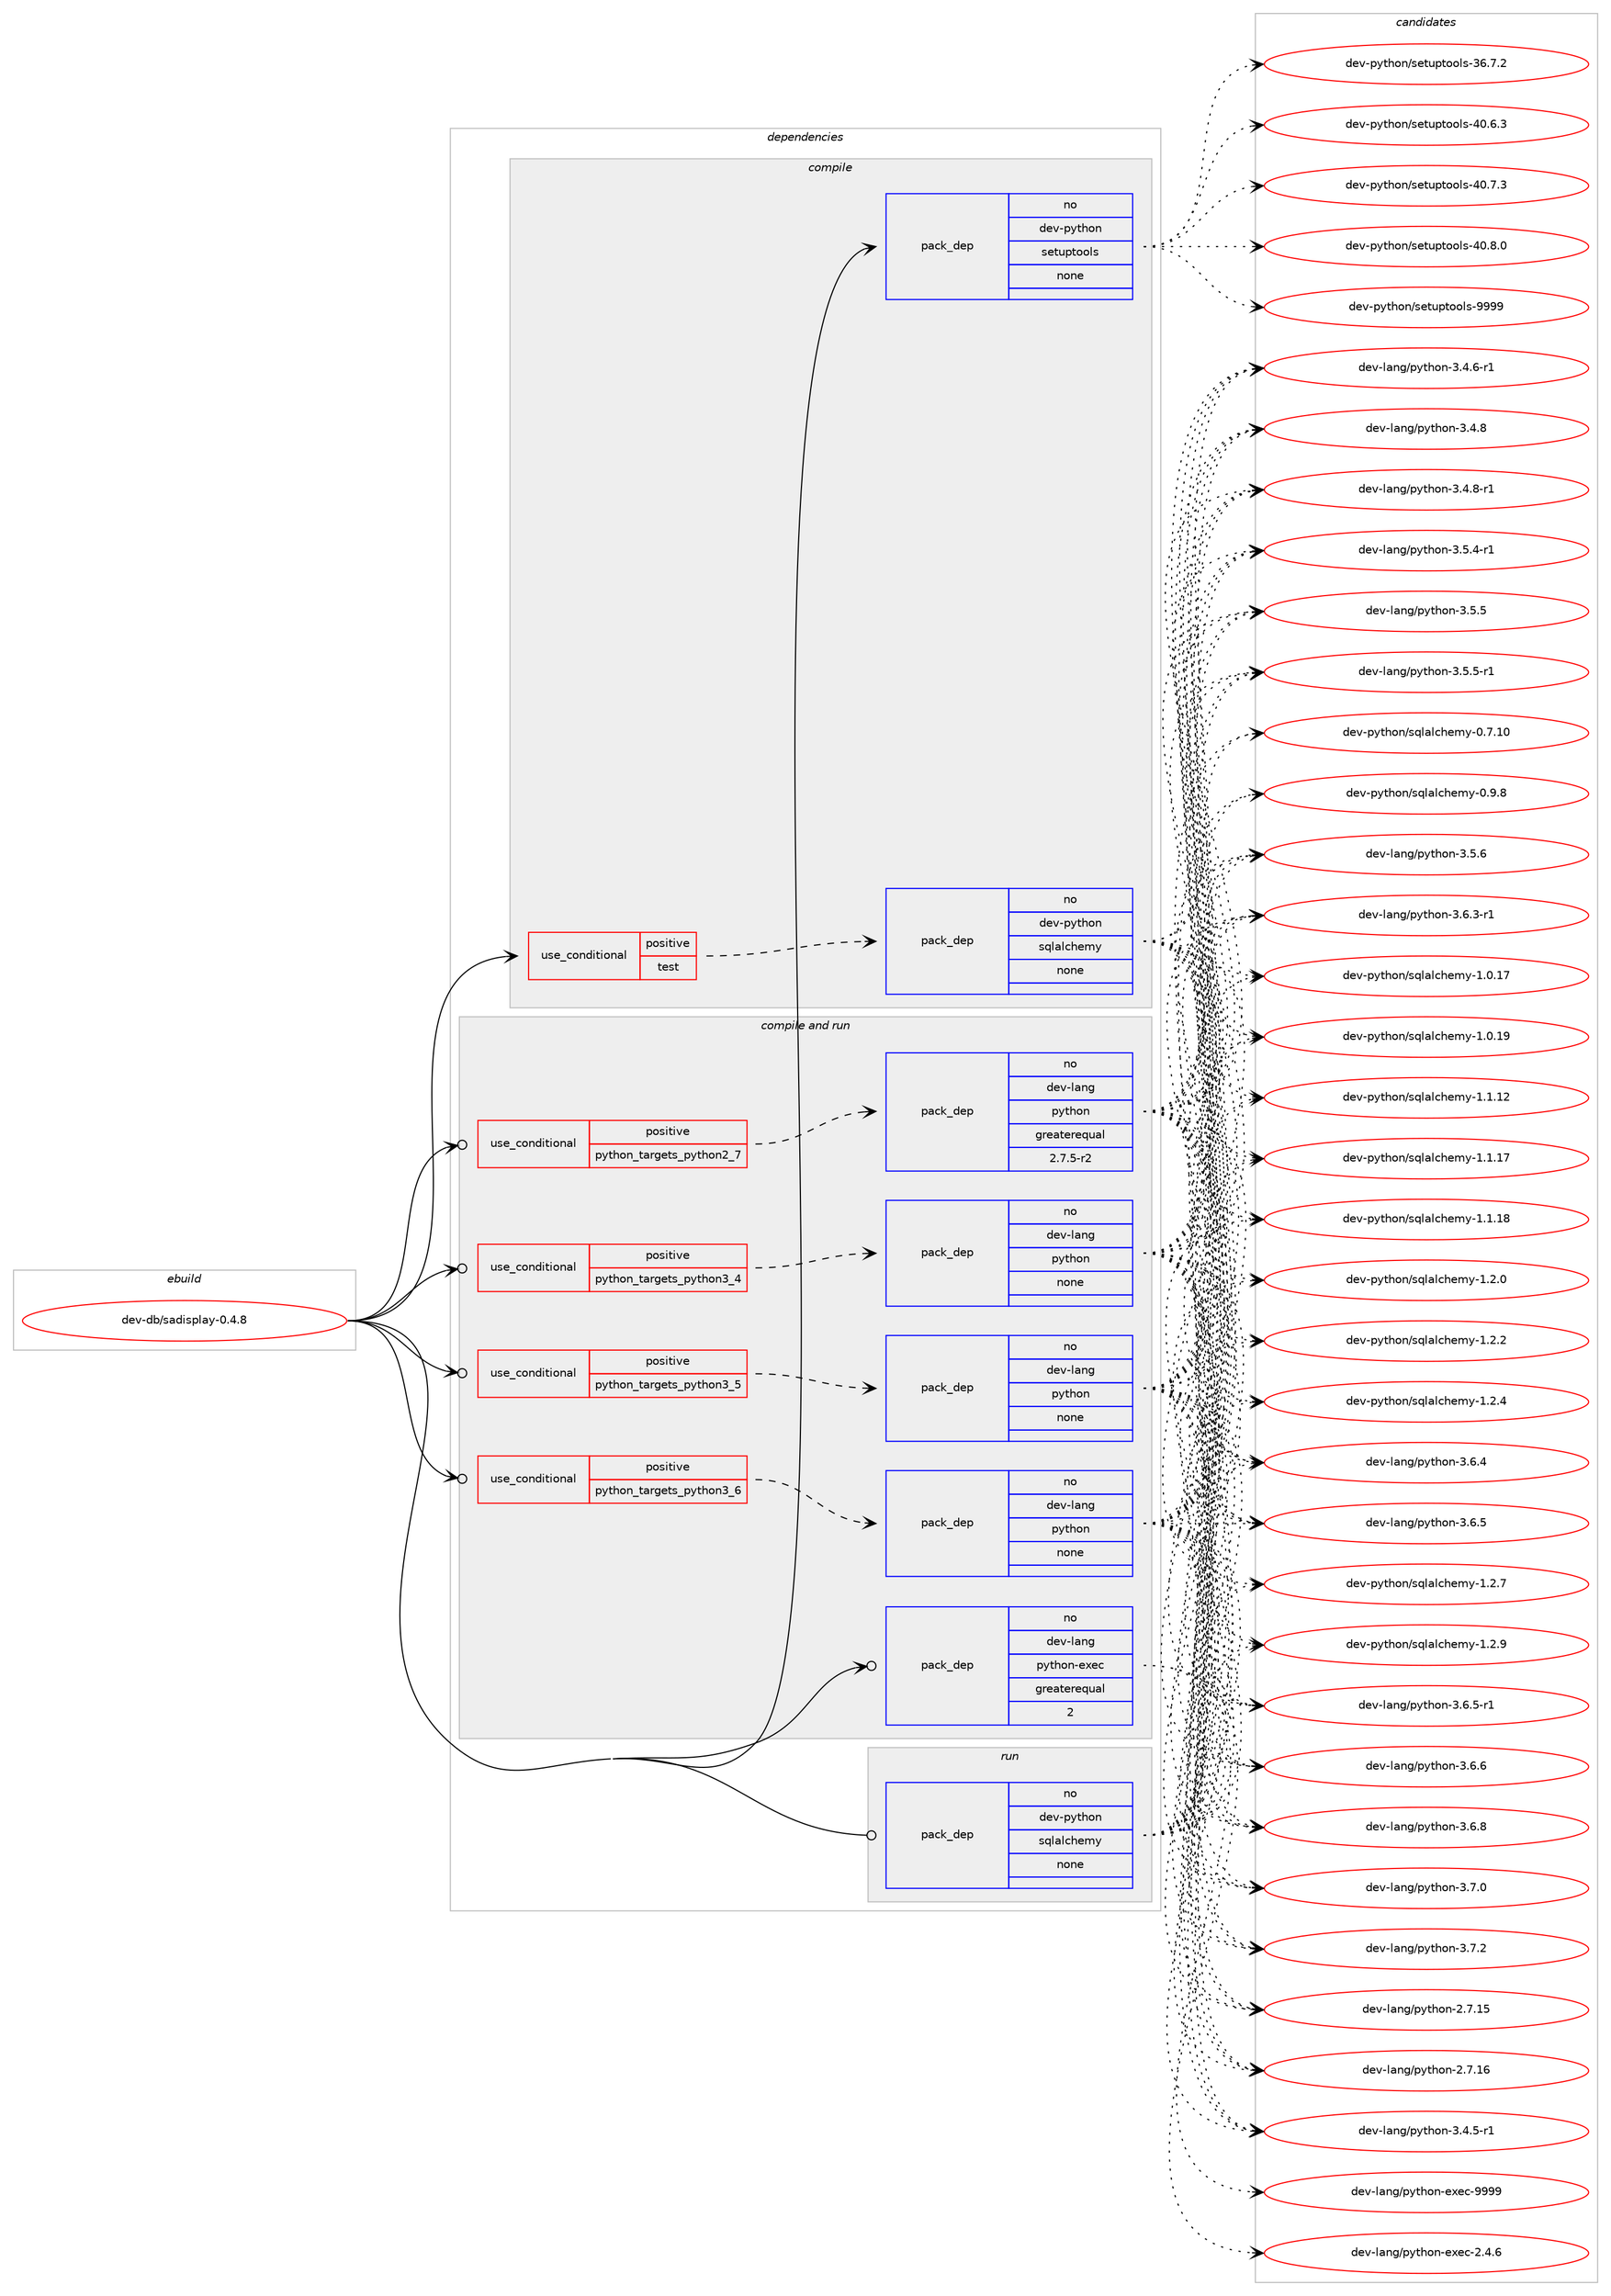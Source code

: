 digraph prolog {

# *************
# Graph options
# *************

newrank=true;
concentrate=true;
compound=true;
graph [rankdir=LR,fontname=Helvetica,fontsize=10,ranksep=1.5];#, ranksep=2.5, nodesep=0.2];
edge  [arrowhead=vee];
node  [fontname=Helvetica,fontsize=10];

# **********
# The ebuild
# **********

subgraph cluster_leftcol {
color=gray;
rank=same;
label=<<i>ebuild</i>>;
id [label="dev-db/sadisplay-0.4.8", color=red, width=4, href="../dev-db/sadisplay-0.4.8.svg"];
}

# ****************
# The dependencies
# ****************

subgraph cluster_midcol {
color=gray;
label=<<i>dependencies</i>>;
subgraph cluster_compile {
fillcolor="#eeeeee";
style=filled;
label=<<i>compile</i>>;
subgraph cond358050 {
dependency1322794 [label=<<TABLE BORDER="0" CELLBORDER="1" CELLSPACING="0" CELLPADDING="4"><TR><TD ROWSPAN="3" CELLPADDING="10">use_conditional</TD></TR><TR><TD>positive</TD></TR><TR><TD>test</TD></TR></TABLE>>, shape=none, color=red];
subgraph pack943762 {
dependency1322795 [label=<<TABLE BORDER="0" CELLBORDER="1" CELLSPACING="0" CELLPADDING="4" WIDTH="220"><TR><TD ROWSPAN="6" CELLPADDING="30">pack_dep</TD></TR><TR><TD WIDTH="110">no</TD></TR><TR><TD>dev-python</TD></TR><TR><TD>sqlalchemy</TD></TR><TR><TD>none</TD></TR><TR><TD></TD></TR></TABLE>>, shape=none, color=blue];
}
dependency1322794:e -> dependency1322795:w [weight=20,style="dashed",arrowhead="vee"];
}
id:e -> dependency1322794:w [weight=20,style="solid",arrowhead="vee"];
subgraph pack943763 {
dependency1322796 [label=<<TABLE BORDER="0" CELLBORDER="1" CELLSPACING="0" CELLPADDING="4" WIDTH="220"><TR><TD ROWSPAN="6" CELLPADDING="30">pack_dep</TD></TR><TR><TD WIDTH="110">no</TD></TR><TR><TD>dev-python</TD></TR><TR><TD>setuptools</TD></TR><TR><TD>none</TD></TR><TR><TD></TD></TR></TABLE>>, shape=none, color=blue];
}
id:e -> dependency1322796:w [weight=20,style="solid",arrowhead="vee"];
}
subgraph cluster_compileandrun {
fillcolor="#eeeeee";
style=filled;
label=<<i>compile and run</i>>;
subgraph cond358051 {
dependency1322797 [label=<<TABLE BORDER="0" CELLBORDER="1" CELLSPACING="0" CELLPADDING="4"><TR><TD ROWSPAN="3" CELLPADDING="10">use_conditional</TD></TR><TR><TD>positive</TD></TR><TR><TD>python_targets_python2_7</TD></TR></TABLE>>, shape=none, color=red];
subgraph pack943764 {
dependency1322798 [label=<<TABLE BORDER="0" CELLBORDER="1" CELLSPACING="0" CELLPADDING="4" WIDTH="220"><TR><TD ROWSPAN="6" CELLPADDING="30">pack_dep</TD></TR><TR><TD WIDTH="110">no</TD></TR><TR><TD>dev-lang</TD></TR><TR><TD>python</TD></TR><TR><TD>greaterequal</TD></TR><TR><TD>2.7.5-r2</TD></TR></TABLE>>, shape=none, color=blue];
}
dependency1322797:e -> dependency1322798:w [weight=20,style="dashed",arrowhead="vee"];
}
id:e -> dependency1322797:w [weight=20,style="solid",arrowhead="odotvee"];
subgraph cond358052 {
dependency1322799 [label=<<TABLE BORDER="0" CELLBORDER="1" CELLSPACING="0" CELLPADDING="4"><TR><TD ROWSPAN="3" CELLPADDING="10">use_conditional</TD></TR><TR><TD>positive</TD></TR><TR><TD>python_targets_python3_4</TD></TR></TABLE>>, shape=none, color=red];
subgraph pack943765 {
dependency1322800 [label=<<TABLE BORDER="0" CELLBORDER="1" CELLSPACING="0" CELLPADDING="4" WIDTH="220"><TR><TD ROWSPAN="6" CELLPADDING="30">pack_dep</TD></TR><TR><TD WIDTH="110">no</TD></TR><TR><TD>dev-lang</TD></TR><TR><TD>python</TD></TR><TR><TD>none</TD></TR><TR><TD></TD></TR></TABLE>>, shape=none, color=blue];
}
dependency1322799:e -> dependency1322800:w [weight=20,style="dashed",arrowhead="vee"];
}
id:e -> dependency1322799:w [weight=20,style="solid",arrowhead="odotvee"];
subgraph cond358053 {
dependency1322801 [label=<<TABLE BORDER="0" CELLBORDER="1" CELLSPACING="0" CELLPADDING="4"><TR><TD ROWSPAN="3" CELLPADDING="10">use_conditional</TD></TR><TR><TD>positive</TD></TR><TR><TD>python_targets_python3_5</TD></TR></TABLE>>, shape=none, color=red];
subgraph pack943766 {
dependency1322802 [label=<<TABLE BORDER="0" CELLBORDER="1" CELLSPACING="0" CELLPADDING="4" WIDTH="220"><TR><TD ROWSPAN="6" CELLPADDING="30">pack_dep</TD></TR><TR><TD WIDTH="110">no</TD></TR><TR><TD>dev-lang</TD></TR><TR><TD>python</TD></TR><TR><TD>none</TD></TR><TR><TD></TD></TR></TABLE>>, shape=none, color=blue];
}
dependency1322801:e -> dependency1322802:w [weight=20,style="dashed",arrowhead="vee"];
}
id:e -> dependency1322801:w [weight=20,style="solid",arrowhead="odotvee"];
subgraph cond358054 {
dependency1322803 [label=<<TABLE BORDER="0" CELLBORDER="1" CELLSPACING="0" CELLPADDING="4"><TR><TD ROWSPAN="3" CELLPADDING="10">use_conditional</TD></TR><TR><TD>positive</TD></TR><TR><TD>python_targets_python3_6</TD></TR></TABLE>>, shape=none, color=red];
subgraph pack943767 {
dependency1322804 [label=<<TABLE BORDER="0" CELLBORDER="1" CELLSPACING="0" CELLPADDING="4" WIDTH="220"><TR><TD ROWSPAN="6" CELLPADDING="30">pack_dep</TD></TR><TR><TD WIDTH="110">no</TD></TR><TR><TD>dev-lang</TD></TR><TR><TD>python</TD></TR><TR><TD>none</TD></TR><TR><TD></TD></TR></TABLE>>, shape=none, color=blue];
}
dependency1322803:e -> dependency1322804:w [weight=20,style="dashed",arrowhead="vee"];
}
id:e -> dependency1322803:w [weight=20,style="solid",arrowhead="odotvee"];
subgraph pack943768 {
dependency1322805 [label=<<TABLE BORDER="0" CELLBORDER="1" CELLSPACING="0" CELLPADDING="4" WIDTH="220"><TR><TD ROWSPAN="6" CELLPADDING="30">pack_dep</TD></TR><TR><TD WIDTH="110">no</TD></TR><TR><TD>dev-lang</TD></TR><TR><TD>python-exec</TD></TR><TR><TD>greaterequal</TD></TR><TR><TD>2</TD></TR></TABLE>>, shape=none, color=blue];
}
id:e -> dependency1322805:w [weight=20,style="solid",arrowhead="odotvee"];
}
subgraph cluster_run {
fillcolor="#eeeeee";
style=filled;
label=<<i>run</i>>;
subgraph pack943769 {
dependency1322806 [label=<<TABLE BORDER="0" CELLBORDER="1" CELLSPACING="0" CELLPADDING="4" WIDTH="220"><TR><TD ROWSPAN="6" CELLPADDING="30">pack_dep</TD></TR><TR><TD WIDTH="110">no</TD></TR><TR><TD>dev-python</TD></TR><TR><TD>sqlalchemy</TD></TR><TR><TD>none</TD></TR><TR><TD></TD></TR></TABLE>>, shape=none, color=blue];
}
id:e -> dependency1322806:w [weight=20,style="solid",arrowhead="odot"];
}
}

# **************
# The candidates
# **************

subgraph cluster_choices {
rank=same;
color=gray;
label=<<i>candidates</i>>;

subgraph choice943762 {
color=black;
nodesep=1;
choice1001011184511212111610411111047115113108971089910410110912145484655464948 [label="dev-python/sqlalchemy-0.7.10", color=red, width=4,href="../dev-python/sqlalchemy-0.7.10.svg"];
choice10010111845112121116104111110471151131089710899104101109121454846574656 [label="dev-python/sqlalchemy-0.9.8", color=red, width=4,href="../dev-python/sqlalchemy-0.9.8.svg"];
choice1001011184511212111610411111047115113108971089910410110912145494648464955 [label="dev-python/sqlalchemy-1.0.17", color=red, width=4,href="../dev-python/sqlalchemy-1.0.17.svg"];
choice1001011184511212111610411111047115113108971089910410110912145494648464957 [label="dev-python/sqlalchemy-1.0.19", color=red, width=4,href="../dev-python/sqlalchemy-1.0.19.svg"];
choice1001011184511212111610411111047115113108971089910410110912145494649464950 [label="dev-python/sqlalchemy-1.1.12", color=red, width=4,href="../dev-python/sqlalchemy-1.1.12.svg"];
choice1001011184511212111610411111047115113108971089910410110912145494649464955 [label="dev-python/sqlalchemy-1.1.17", color=red, width=4,href="../dev-python/sqlalchemy-1.1.17.svg"];
choice1001011184511212111610411111047115113108971089910410110912145494649464956 [label="dev-python/sqlalchemy-1.1.18", color=red, width=4,href="../dev-python/sqlalchemy-1.1.18.svg"];
choice10010111845112121116104111110471151131089710899104101109121454946504648 [label="dev-python/sqlalchemy-1.2.0", color=red, width=4,href="../dev-python/sqlalchemy-1.2.0.svg"];
choice10010111845112121116104111110471151131089710899104101109121454946504650 [label="dev-python/sqlalchemy-1.2.2", color=red, width=4,href="../dev-python/sqlalchemy-1.2.2.svg"];
choice10010111845112121116104111110471151131089710899104101109121454946504652 [label="dev-python/sqlalchemy-1.2.4", color=red, width=4,href="../dev-python/sqlalchemy-1.2.4.svg"];
choice10010111845112121116104111110471151131089710899104101109121454946504655 [label="dev-python/sqlalchemy-1.2.7", color=red, width=4,href="../dev-python/sqlalchemy-1.2.7.svg"];
choice10010111845112121116104111110471151131089710899104101109121454946504657 [label="dev-python/sqlalchemy-1.2.9", color=red, width=4,href="../dev-python/sqlalchemy-1.2.9.svg"];
dependency1322795:e -> choice1001011184511212111610411111047115113108971089910410110912145484655464948:w [style=dotted,weight="100"];
dependency1322795:e -> choice10010111845112121116104111110471151131089710899104101109121454846574656:w [style=dotted,weight="100"];
dependency1322795:e -> choice1001011184511212111610411111047115113108971089910410110912145494648464955:w [style=dotted,weight="100"];
dependency1322795:e -> choice1001011184511212111610411111047115113108971089910410110912145494648464957:w [style=dotted,weight="100"];
dependency1322795:e -> choice1001011184511212111610411111047115113108971089910410110912145494649464950:w [style=dotted,weight="100"];
dependency1322795:e -> choice1001011184511212111610411111047115113108971089910410110912145494649464955:w [style=dotted,weight="100"];
dependency1322795:e -> choice1001011184511212111610411111047115113108971089910410110912145494649464956:w [style=dotted,weight="100"];
dependency1322795:e -> choice10010111845112121116104111110471151131089710899104101109121454946504648:w [style=dotted,weight="100"];
dependency1322795:e -> choice10010111845112121116104111110471151131089710899104101109121454946504650:w [style=dotted,weight="100"];
dependency1322795:e -> choice10010111845112121116104111110471151131089710899104101109121454946504652:w [style=dotted,weight="100"];
dependency1322795:e -> choice10010111845112121116104111110471151131089710899104101109121454946504655:w [style=dotted,weight="100"];
dependency1322795:e -> choice10010111845112121116104111110471151131089710899104101109121454946504657:w [style=dotted,weight="100"];
}
subgraph choice943763 {
color=black;
nodesep=1;
choice100101118451121211161041111104711510111611711211611111110811545515446554650 [label="dev-python/setuptools-36.7.2", color=red, width=4,href="../dev-python/setuptools-36.7.2.svg"];
choice100101118451121211161041111104711510111611711211611111110811545524846544651 [label="dev-python/setuptools-40.6.3", color=red, width=4,href="../dev-python/setuptools-40.6.3.svg"];
choice100101118451121211161041111104711510111611711211611111110811545524846554651 [label="dev-python/setuptools-40.7.3", color=red, width=4,href="../dev-python/setuptools-40.7.3.svg"];
choice100101118451121211161041111104711510111611711211611111110811545524846564648 [label="dev-python/setuptools-40.8.0", color=red, width=4,href="../dev-python/setuptools-40.8.0.svg"];
choice10010111845112121116104111110471151011161171121161111111081154557575757 [label="dev-python/setuptools-9999", color=red, width=4,href="../dev-python/setuptools-9999.svg"];
dependency1322796:e -> choice100101118451121211161041111104711510111611711211611111110811545515446554650:w [style=dotted,weight="100"];
dependency1322796:e -> choice100101118451121211161041111104711510111611711211611111110811545524846544651:w [style=dotted,weight="100"];
dependency1322796:e -> choice100101118451121211161041111104711510111611711211611111110811545524846554651:w [style=dotted,weight="100"];
dependency1322796:e -> choice100101118451121211161041111104711510111611711211611111110811545524846564648:w [style=dotted,weight="100"];
dependency1322796:e -> choice10010111845112121116104111110471151011161171121161111111081154557575757:w [style=dotted,weight="100"];
}
subgraph choice943764 {
color=black;
nodesep=1;
choice10010111845108971101034711212111610411111045504655464953 [label="dev-lang/python-2.7.15", color=red, width=4,href="../dev-lang/python-2.7.15.svg"];
choice10010111845108971101034711212111610411111045504655464954 [label="dev-lang/python-2.7.16", color=red, width=4,href="../dev-lang/python-2.7.16.svg"];
choice1001011184510897110103471121211161041111104551465246534511449 [label="dev-lang/python-3.4.5-r1", color=red, width=4,href="../dev-lang/python-3.4.5-r1.svg"];
choice1001011184510897110103471121211161041111104551465246544511449 [label="dev-lang/python-3.4.6-r1", color=red, width=4,href="../dev-lang/python-3.4.6-r1.svg"];
choice100101118451089711010347112121116104111110455146524656 [label="dev-lang/python-3.4.8", color=red, width=4,href="../dev-lang/python-3.4.8.svg"];
choice1001011184510897110103471121211161041111104551465246564511449 [label="dev-lang/python-3.4.8-r1", color=red, width=4,href="../dev-lang/python-3.4.8-r1.svg"];
choice1001011184510897110103471121211161041111104551465346524511449 [label="dev-lang/python-3.5.4-r1", color=red, width=4,href="../dev-lang/python-3.5.4-r1.svg"];
choice100101118451089711010347112121116104111110455146534653 [label="dev-lang/python-3.5.5", color=red, width=4,href="../dev-lang/python-3.5.5.svg"];
choice1001011184510897110103471121211161041111104551465346534511449 [label="dev-lang/python-3.5.5-r1", color=red, width=4,href="../dev-lang/python-3.5.5-r1.svg"];
choice100101118451089711010347112121116104111110455146534654 [label="dev-lang/python-3.5.6", color=red, width=4,href="../dev-lang/python-3.5.6.svg"];
choice1001011184510897110103471121211161041111104551465446514511449 [label="dev-lang/python-3.6.3-r1", color=red, width=4,href="../dev-lang/python-3.6.3-r1.svg"];
choice100101118451089711010347112121116104111110455146544652 [label="dev-lang/python-3.6.4", color=red, width=4,href="../dev-lang/python-3.6.4.svg"];
choice100101118451089711010347112121116104111110455146544653 [label="dev-lang/python-3.6.5", color=red, width=4,href="../dev-lang/python-3.6.5.svg"];
choice1001011184510897110103471121211161041111104551465446534511449 [label="dev-lang/python-3.6.5-r1", color=red, width=4,href="../dev-lang/python-3.6.5-r1.svg"];
choice100101118451089711010347112121116104111110455146544654 [label="dev-lang/python-3.6.6", color=red, width=4,href="../dev-lang/python-3.6.6.svg"];
choice100101118451089711010347112121116104111110455146544656 [label="dev-lang/python-3.6.8", color=red, width=4,href="../dev-lang/python-3.6.8.svg"];
choice100101118451089711010347112121116104111110455146554648 [label="dev-lang/python-3.7.0", color=red, width=4,href="../dev-lang/python-3.7.0.svg"];
choice100101118451089711010347112121116104111110455146554650 [label="dev-lang/python-3.7.2", color=red, width=4,href="../dev-lang/python-3.7.2.svg"];
dependency1322798:e -> choice10010111845108971101034711212111610411111045504655464953:w [style=dotted,weight="100"];
dependency1322798:e -> choice10010111845108971101034711212111610411111045504655464954:w [style=dotted,weight="100"];
dependency1322798:e -> choice1001011184510897110103471121211161041111104551465246534511449:w [style=dotted,weight="100"];
dependency1322798:e -> choice1001011184510897110103471121211161041111104551465246544511449:w [style=dotted,weight="100"];
dependency1322798:e -> choice100101118451089711010347112121116104111110455146524656:w [style=dotted,weight="100"];
dependency1322798:e -> choice1001011184510897110103471121211161041111104551465246564511449:w [style=dotted,weight="100"];
dependency1322798:e -> choice1001011184510897110103471121211161041111104551465346524511449:w [style=dotted,weight="100"];
dependency1322798:e -> choice100101118451089711010347112121116104111110455146534653:w [style=dotted,weight="100"];
dependency1322798:e -> choice1001011184510897110103471121211161041111104551465346534511449:w [style=dotted,weight="100"];
dependency1322798:e -> choice100101118451089711010347112121116104111110455146534654:w [style=dotted,weight="100"];
dependency1322798:e -> choice1001011184510897110103471121211161041111104551465446514511449:w [style=dotted,weight="100"];
dependency1322798:e -> choice100101118451089711010347112121116104111110455146544652:w [style=dotted,weight="100"];
dependency1322798:e -> choice100101118451089711010347112121116104111110455146544653:w [style=dotted,weight="100"];
dependency1322798:e -> choice1001011184510897110103471121211161041111104551465446534511449:w [style=dotted,weight="100"];
dependency1322798:e -> choice100101118451089711010347112121116104111110455146544654:w [style=dotted,weight="100"];
dependency1322798:e -> choice100101118451089711010347112121116104111110455146544656:w [style=dotted,weight="100"];
dependency1322798:e -> choice100101118451089711010347112121116104111110455146554648:w [style=dotted,weight="100"];
dependency1322798:e -> choice100101118451089711010347112121116104111110455146554650:w [style=dotted,weight="100"];
}
subgraph choice943765 {
color=black;
nodesep=1;
choice10010111845108971101034711212111610411111045504655464953 [label="dev-lang/python-2.7.15", color=red, width=4,href="../dev-lang/python-2.7.15.svg"];
choice10010111845108971101034711212111610411111045504655464954 [label="dev-lang/python-2.7.16", color=red, width=4,href="../dev-lang/python-2.7.16.svg"];
choice1001011184510897110103471121211161041111104551465246534511449 [label="dev-lang/python-3.4.5-r1", color=red, width=4,href="../dev-lang/python-3.4.5-r1.svg"];
choice1001011184510897110103471121211161041111104551465246544511449 [label="dev-lang/python-3.4.6-r1", color=red, width=4,href="../dev-lang/python-3.4.6-r1.svg"];
choice100101118451089711010347112121116104111110455146524656 [label="dev-lang/python-3.4.8", color=red, width=4,href="../dev-lang/python-3.4.8.svg"];
choice1001011184510897110103471121211161041111104551465246564511449 [label="dev-lang/python-3.4.8-r1", color=red, width=4,href="../dev-lang/python-3.4.8-r1.svg"];
choice1001011184510897110103471121211161041111104551465346524511449 [label="dev-lang/python-3.5.4-r1", color=red, width=4,href="../dev-lang/python-3.5.4-r1.svg"];
choice100101118451089711010347112121116104111110455146534653 [label="dev-lang/python-3.5.5", color=red, width=4,href="../dev-lang/python-3.5.5.svg"];
choice1001011184510897110103471121211161041111104551465346534511449 [label="dev-lang/python-3.5.5-r1", color=red, width=4,href="../dev-lang/python-3.5.5-r1.svg"];
choice100101118451089711010347112121116104111110455146534654 [label="dev-lang/python-3.5.6", color=red, width=4,href="../dev-lang/python-3.5.6.svg"];
choice1001011184510897110103471121211161041111104551465446514511449 [label="dev-lang/python-3.6.3-r1", color=red, width=4,href="../dev-lang/python-3.6.3-r1.svg"];
choice100101118451089711010347112121116104111110455146544652 [label="dev-lang/python-3.6.4", color=red, width=4,href="../dev-lang/python-3.6.4.svg"];
choice100101118451089711010347112121116104111110455146544653 [label="dev-lang/python-3.6.5", color=red, width=4,href="../dev-lang/python-3.6.5.svg"];
choice1001011184510897110103471121211161041111104551465446534511449 [label="dev-lang/python-3.6.5-r1", color=red, width=4,href="../dev-lang/python-3.6.5-r1.svg"];
choice100101118451089711010347112121116104111110455146544654 [label="dev-lang/python-3.6.6", color=red, width=4,href="../dev-lang/python-3.6.6.svg"];
choice100101118451089711010347112121116104111110455146544656 [label="dev-lang/python-3.6.8", color=red, width=4,href="../dev-lang/python-3.6.8.svg"];
choice100101118451089711010347112121116104111110455146554648 [label="dev-lang/python-3.7.0", color=red, width=4,href="../dev-lang/python-3.7.0.svg"];
choice100101118451089711010347112121116104111110455146554650 [label="dev-lang/python-3.7.2", color=red, width=4,href="../dev-lang/python-3.7.2.svg"];
dependency1322800:e -> choice10010111845108971101034711212111610411111045504655464953:w [style=dotted,weight="100"];
dependency1322800:e -> choice10010111845108971101034711212111610411111045504655464954:w [style=dotted,weight="100"];
dependency1322800:e -> choice1001011184510897110103471121211161041111104551465246534511449:w [style=dotted,weight="100"];
dependency1322800:e -> choice1001011184510897110103471121211161041111104551465246544511449:w [style=dotted,weight="100"];
dependency1322800:e -> choice100101118451089711010347112121116104111110455146524656:w [style=dotted,weight="100"];
dependency1322800:e -> choice1001011184510897110103471121211161041111104551465246564511449:w [style=dotted,weight="100"];
dependency1322800:e -> choice1001011184510897110103471121211161041111104551465346524511449:w [style=dotted,weight="100"];
dependency1322800:e -> choice100101118451089711010347112121116104111110455146534653:w [style=dotted,weight="100"];
dependency1322800:e -> choice1001011184510897110103471121211161041111104551465346534511449:w [style=dotted,weight="100"];
dependency1322800:e -> choice100101118451089711010347112121116104111110455146534654:w [style=dotted,weight="100"];
dependency1322800:e -> choice1001011184510897110103471121211161041111104551465446514511449:w [style=dotted,weight="100"];
dependency1322800:e -> choice100101118451089711010347112121116104111110455146544652:w [style=dotted,weight="100"];
dependency1322800:e -> choice100101118451089711010347112121116104111110455146544653:w [style=dotted,weight="100"];
dependency1322800:e -> choice1001011184510897110103471121211161041111104551465446534511449:w [style=dotted,weight="100"];
dependency1322800:e -> choice100101118451089711010347112121116104111110455146544654:w [style=dotted,weight="100"];
dependency1322800:e -> choice100101118451089711010347112121116104111110455146544656:w [style=dotted,weight="100"];
dependency1322800:e -> choice100101118451089711010347112121116104111110455146554648:w [style=dotted,weight="100"];
dependency1322800:e -> choice100101118451089711010347112121116104111110455146554650:w [style=dotted,weight="100"];
}
subgraph choice943766 {
color=black;
nodesep=1;
choice10010111845108971101034711212111610411111045504655464953 [label="dev-lang/python-2.7.15", color=red, width=4,href="../dev-lang/python-2.7.15.svg"];
choice10010111845108971101034711212111610411111045504655464954 [label="dev-lang/python-2.7.16", color=red, width=4,href="../dev-lang/python-2.7.16.svg"];
choice1001011184510897110103471121211161041111104551465246534511449 [label="dev-lang/python-3.4.5-r1", color=red, width=4,href="../dev-lang/python-3.4.5-r1.svg"];
choice1001011184510897110103471121211161041111104551465246544511449 [label="dev-lang/python-3.4.6-r1", color=red, width=4,href="../dev-lang/python-3.4.6-r1.svg"];
choice100101118451089711010347112121116104111110455146524656 [label="dev-lang/python-3.4.8", color=red, width=4,href="../dev-lang/python-3.4.8.svg"];
choice1001011184510897110103471121211161041111104551465246564511449 [label="dev-lang/python-3.4.8-r1", color=red, width=4,href="../dev-lang/python-3.4.8-r1.svg"];
choice1001011184510897110103471121211161041111104551465346524511449 [label="dev-lang/python-3.5.4-r1", color=red, width=4,href="../dev-lang/python-3.5.4-r1.svg"];
choice100101118451089711010347112121116104111110455146534653 [label="dev-lang/python-3.5.5", color=red, width=4,href="../dev-lang/python-3.5.5.svg"];
choice1001011184510897110103471121211161041111104551465346534511449 [label="dev-lang/python-3.5.5-r1", color=red, width=4,href="../dev-lang/python-3.5.5-r1.svg"];
choice100101118451089711010347112121116104111110455146534654 [label="dev-lang/python-3.5.6", color=red, width=4,href="../dev-lang/python-3.5.6.svg"];
choice1001011184510897110103471121211161041111104551465446514511449 [label="dev-lang/python-3.6.3-r1", color=red, width=4,href="../dev-lang/python-3.6.3-r1.svg"];
choice100101118451089711010347112121116104111110455146544652 [label="dev-lang/python-3.6.4", color=red, width=4,href="../dev-lang/python-3.6.4.svg"];
choice100101118451089711010347112121116104111110455146544653 [label="dev-lang/python-3.6.5", color=red, width=4,href="../dev-lang/python-3.6.5.svg"];
choice1001011184510897110103471121211161041111104551465446534511449 [label="dev-lang/python-3.6.5-r1", color=red, width=4,href="../dev-lang/python-3.6.5-r1.svg"];
choice100101118451089711010347112121116104111110455146544654 [label="dev-lang/python-3.6.6", color=red, width=4,href="../dev-lang/python-3.6.6.svg"];
choice100101118451089711010347112121116104111110455146544656 [label="dev-lang/python-3.6.8", color=red, width=4,href="../dev-lang/python-3.6.8.svg"];
choice100101118451089711010347112121116104111110455146554648 [label="dev-lang/python-3.7.0", color=red, width=4,href="../dev-lang/python-3.7.0.svg"];
choice100101118451089711010347112121116104111110455146554650 [label="dev-lang/python-3.7.2", color=red, width=4,href="../dev-lang/python-3.7.2.svg"];
dependency1322802:e -> choice10010111845108971101034711212111610411111045504655464953:w [style=dotted,weight="100"];
dependency1322802:e -> choice10010111845108971101034711212111610411111045504655464954:w [style=dotted,weight="100"];
dependency1322802:e -> choice1001011184510897110103471121211161041111104551465246534511449:w [style=dotted,weight="100"];
dependency1322802:e -> choice1001011184510897110103471121211161041111104551465246544511449:w [style=dotted,weight="100"];
dependency1322802:e -> choice100101118451089711010347112121116104111110455146524656:w [style=dotted,weight="100"];
dependency1322802:e -> choice1001011184510897110103471121211161041111104551465246564511449:w [style=dotted,weight="100"];
dependency1322802:e -> choice1001011184510897110103471121211161041111104551465346524511449:w [style=dotted,weight="100"];
dependency1322802:e -> choice100101118451089711010347112121116104111110455146534653:w [style=dotted,weight="100"];
dependency1322802:e -> choice1001011184510897110103471121211161041111104551465346534511449:w [style=dotted,weight="100"];
dependency1322802:e -> choice100101118451089711010347112121116104111110455146534654:w [style=dotted,weight="100"];
dependency1322802:e -> choice1001011184510897110103471121211161041111104551465446514511449:w [style=dotted,weight="100"];
dependency1322802:e -> choice100101118451089711010347112121116104111110455146544652:w [style=dotted,weight="100"];
dependency1322802:e -> choice100101118451089711010347112121116104111110455146544653:w [style=dotted,weight="100"];
dependency1322802:e -> choice1001011184510897110103471121211161041111104551465446534511449:w [style=dotted,weight="100"];
dependency1322802:e -> choice100101118451089711010347112121116104111110455146544654:w [style=dotted,weight="100"];
dependency1322802:e -> choice100101118451089711010347112121116104111110455146544656:w [style=dotted,weight="100"];
dependency1322802:e -> choice100101118451089711010347112121116104111110455146554648:w [style=dotted,weight="100"];
dependency1322802:e -> choice100101118451089711010347112121116104111110455146554650:w [style=dotted,weight="100"];
}
subgraph choice943767 {
color=black;
nodesep=1;
choice10010111845108971101034711212111610411111045504655464953 [label="dev-lang/python-2.7.15", color=red, width=4,href="../dev-lang/python-2.7.15.svg"];
choice10010111845108971101034711212111610411111045504655464954 [label="dev-lang/python-2.7.16", color=red, width=4,href="../dev-lang/python-2.7.16.svg"];
choice1001011184510897110103471121211161041111104551465246534511449 [label="dev-lang/python-3.4.5-r1", color=red, width=4,href="../dev-lang/python-3.4.5-r1.svg"];
choice1001011184510897110103471121211161041111104551465246544511449 [label="dev-lang/python-3.4.6-r1", color=red, width=4,href="../dev-lang/python-3.4.6-r1.svg"];
choice100101118451089711010347112121116104111110455146524656 [label="dev-lang/python-3.4.8", color=red, width=4,href="../dev-lang/python-3.4.8.svg"];
choice1001011184510897110103471121211161041111104551465246564511449 [label="dev-lang/python-3.4.8-r1", color=red, width=4,href="../dev-lang/python-3.4.8-r1.svg"];
choice1001011184510897110103471121211161041111104551465346524511449 [label="dev-lang/python-3.5.4-r1", color=red, width=4,href="../dev-lang/python-3.5.4-r1.svg"];
choice100101118451089711010347112121116104111110455146534653 [label="dev-lang/python-3.5.5", color=red, width=4,href="../dev-lang/python-3.5.5.svg"];
choice1001011184510897110103471121211161041111104551465346534511449 [label="dev-lang/python-3.5.5-r1", color=red, width=4,href="../dev-lang/python-3.5.5-r1.svg"];
choice100101118451089711010347112121116104111110455146534654 [label="dev-lang/python-3.5.6", color=red, width=4,href="../dev-lang/python-3.5.6.svg"];
choice1001011184510897110103471121211161041111104551465446514511449 [label="dev-lang/python-3.6.3-r1", color=red, width=4,href="../dev-lang/python-3.6.3-r1.svg"];
choice100101118451089711010347112121116104111110455146544652 [label="dev-lang/python-3.6.4", color=red, width=4,href="../dev-lang/python-3.6.4.svg"];
choice100101118451089711010347112121116104111110455146544653 [label="dev-lang/python-3.6.5", color=red, width=4,href="../dev-lang/python-3.6.5.svg"];
choice1001011184510897110103471121211161041111104551465446534511449 [label="dev-lang/python-3.6.5-r1", color=red, width=4,href="../dev-lang/python-3.6.5-r1.svg"];
choice100101118451089711010347112121116104111110455146544654 [label="dev-lang/python-3.6.6", color=red, width=4,href="../dev-lang/python-3.6.6.svg"];
choice100101118451089711010347112121116104111110455146544656 [label="dev-lang/python-3.6.8", color=red, width=4,href="../dev-lang/python-3.6.8.svg"];
choice100101118451089711010347112121116104111110455146554648 [label="dev-lang/python-3.7.0", color=red, width=4,href="../dev-lang/python-3.7.0.svg"];
choice100101118451089711010347112121116104111110455146554650 [label="dev-lang/python-3.7.2", color=red, width=4,href="../dev-lang/python-3.7.2.svg"];
dependency1322804:e -> choice10010111845108971101034711212111610411111045504655464953:w [style=dotted,weight="100"];
dependency1322804:e -> choice10010111845108971101034711212111610411111045504655464954:w [style=dotted,weight="100"];
dependency1322804:e -> choice1001011184510897110103471121211161041111104551465246534511449:w [style=dotted,weight="100"];
dependency1322804:e -> choice1001011184510897110103471121211161041111104551465246544511449:w [style=dotted,weight="100"];
dependency1322804:e -> choice100101118451089711010347112121116104111110455146524656:w [style=dotted,weight="100"];
dependency1322804:e -> choice1001011184510897110103471121211161041111104551465246564511449:w [style=dotted,weight="100"];
dependency1322804:e -> choice1001011184510897110103471121211161041111104551465346524511449:w [style=dotted,weight="100"];
dependency1322804:e -> choice100101118451089711010347112121116104111110455146534653:w [style=dotted,weight="100"];
dependency1322804:e -> choice1001011184510897110103471121211161041111104551465346534511449:w [style=dotted,weight="100"];
dependency1322804:e -> choice100101118451089711010347112121116104111110455146534654:w [style=dotted,weight="100"];
dependency1322804:e -> choice1001011184510897110103471121211161041111104551465446514511449:w [style=dotted,weight="100"];
dependency1322804:e -> choice100101118451089711010347112121116104111110455146544652:w [style=dotted,weight="100"];
dependency1322804:e -> choice100101118451089711010347112121116104111110455146544653:w [style=dotted,weight="100"];
dependency1322804:e -> choice1001011184510897110103471121211161041111104551465446534511449:w [style=dotted,weight="100"];
dependency1322804:e -> choice100101118451089711010347112121116104111110455146544654:w [style=dotted,weight="100"];
dependency1322804:e -> choice100101118451089711010347112121116104111110455146544656:w [style=dotted,weight="100"];
dependency1322804:e -> choice100101118451089711010347112121116104111110455146554648:w [style=dotted,weight="100"];
dependency1322804:e -> choice100101118451089711010347112121116104111110455146554650:w [style=dotted,weight="100"];
}
subgraph choice943768 {
color=black;
nodesep=1;
choice1001011184510897110103471121211161041111104510112010199455046524654 [label="dev-lang/python-exec-2.4.6", color=red, width=4,href="../dev-lang/python-exec-2.4.6.svg"];
choice10010111845108971101034711212111610411111045101120101994557575757 [label="dev-lang/python-exec-9999", color=red, width=4,href="../dev-lang/python-exec-9999.svg"];
dependency1322805:e -> choice1001011184510897110103471121211161041111104510112010199455046524654:w [style=dotted,weight="100"];
dependency1322805:e -> choice10010111845108971101034711212111610411111045101120101994557575757:w [style=dotted,weight="100"];
}
subgraph choice943769 {
color=black;
nodesep=1;
choice1001011184511212111610411111047115113108971089910410110912145484655464948 [label="dev-python/sqlalchemy-0.7.10", color=red, width=4,href="../dev-python/sqlalchemy-0.7.10.svg"];
choice10010111845112121116104111110471151131089710899104101109121454846574656 [label="dev-python/sqlalchemy-0.9.8", color=red, width=4,href="../dev-python/sqlalchemy-0.9.8.svg"];
choice1001011184511212111610411111047115113108971089910410110912145494648464955 [label="dev-python/sqlalchemy-1.0.17", color=red, width=4,href="../dev-python/sqlalchemy-1.0.17.svg"];
choice1001011184511212111610411111047115113108971089910410110912145494648464957 [label="dev-python/sqlalchemy-1.0.19", color=red, width=4,href="../dev-python/sqlalchemy-1.0.19.svg"];
choice1001011184511212111610411111047115113108971089910410110912145494649464950 [label="dev-python/sqlalchemy-1.1.12", color=red, width=4,href="../dev-python/sqlalchemy-1.1.12.svg"];
choice1001011184511212111610411111047115113108971089910410110912145494649464955 [label="dev-python/sqlalchemy-1.1.17", color=red, width=4,href="../dev-python/sqlalchemy-1.1.17.svg"];
choice1001011184511212111610411111047115113108971089910410110912145494649464956 [label="dev-python/sqlalchemy-1.1.18", color=red, width=4,href="../dev-python/sqlalchemy-1.1.18.svg"];
choice10010111845112121116104111110471151131089710899104101109121454946504648 [label="dev-python/sqlalchemy-1.2.0", color=red, width=4,href="../dev-python/sqlalchemy-1.2.0.svg"];
choice10010111845112121116104111110471151131089710899104101109121454946504650 [label="dev-python/sqlalchemy-1.2.2", color=red, width=4,href="../dev-python/sqlalchemy-1.2.2.svg"];
choice10010111845112121116104111110471151131089710899104101109121454946504652 [label="dev-python/sqlalchemy-1.2.4", color=red, width=4,href="../dev-python/sqlalchemy-1.2.4.svg"];
choice10010111845112121116104111110471151131089710899104101109121454946504655 [label="dev-python/sqlalchemy-1.2.7", color=red, width=4,href="../dev-python/sqlalchemy-1.2.7.svg"];
choice10010111845112121116104111110471151131089710899104101109121454946504657 [label="dev-python/sqlalchemy-1.2.9", color=red, width=4,href="../dev-python/sqlalchemy-1.2.9.svg"];
dependency1322806:e -> choice1001011184511212111610411111047115113108971089910410110912145484655464948:w [style=dotted,weight="100"];
dependency1322806:e -> choice10010111845112121116104111110471151131089710899104101109121454846574656:w [style=dotted,weight="100"];
dependency1322806:e -> choice1001011184511212111610411111047115113108971089910410110912145494648464955:w [style=dotted,weight="100"];
dependency1322806:e -> choice1001011184511212111610411111047115113108971089910410110912145494648464957:w [style=dotted,weight="100"];
dependency1322806:e -> choice1001011184511212111610411111047115113108971089910410110912145494649464950:w [style=dotted,weight="100"];
dependency1322806:e -> choice1001011184511212111610411111047115113108971089910410110912145494649464955:w [style=dotted,weight="100"];
dependency1322806:e -> choice1001011184511212111610411111047115113108971089910410110912145494649464956:w [style=dotted,weight="100"];
dependency1322806:e -> choice10010111845112121116104111110471151131089710899104101109121454946504648:w [style=dotted,weight="100"];
dependency1322806:e -> choice10010111845112121116104111110471151131089710899104101109121454946504650:w [style=dotted,weight="100"];
dependency1322806:e -> choice10010111845112121116104111110471151131089710899104101109121454946504652:w [style=dotted,weight="100"];
dependency1322806:e -> choice10010111845112121116104111110471151131089710899104101109121454946504655:w [style=dotted,weight="100"];
dependency1322806:e -> choice10010111845112121116104111110471151131089710899104101109121454946504657:w [style=dotted,weight="100"];
}
}

}
